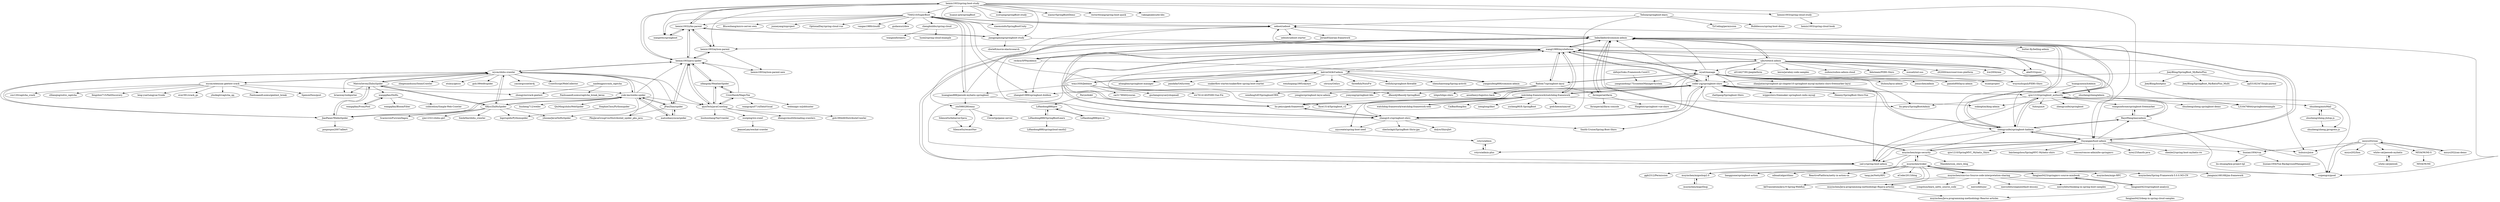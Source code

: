 digraph G {
"hemin1003/spring-boot-study" -> "hemin1003/yfax-parent"
"hemin1003/spring-boot-study" -> "hemin1003/aylson-parent"
"hemin1003/spring-boot-study" -> "hemin1003/java-spider"
"hemin1003/spring-boot-study" -> "huanzi-qch/springBoot" ["e"=1]
"hemin1003/spring-boot-study" -> "hemin1003/spring-cloud-study"
"hemin1003/spring-boot-study" -> "L316476844/springbootexample" ["e"=1]
"hemin1003/spring-boot-study" -> "xuwujing/springBoot-study" ["e"=1]
"hemin1003/spring-boot-study" -> "jiangjingming/springboot-study"
"hemin1003/spring-boot-study" -> "xiangwbs/springboot"
"hemin1003/spring-boot-study" -> "xiaomoinfo/SpringBootUnity" ["e"=1]
"hemin1003/spring-boot-study" -> "7040210/SuperBoot"
"hemin1003/spring-boot-study" -> "xiaour/SpringBootDemo" ["e"=1]
"hemin1003/spring-boot-study" -> "vector4wang/spring-boot-quick" ["e"=1]
"hemin1003/spring-boot-study" -> "vakinge/jeesuite-libs" ["e"=1]
"hemin1003/spring-boot-study" -> "ueboot/ueboot"
"wangl1989/mysiteforme" -> "babylikebird/common-admin"
"wangl1989/mysiteforme" -> "wyait/manage"
"wangl1989/mysiteforme" -> "Radom7/springboot-layui"
"wangl1989/mysiteforme" -> "watchdog-framework/watchdog-framework"
"wangl1989/mysiteforme" -> "cjbi/wetech-admin"
"wangl1989/mysiteforme" -> "coder-yqj/springboot-shiro"
"wangl1989/mysiteforme" -> "liu-peiyu/geek-framework"
"wangl1989/mysiteforme" -> "qzw1210/springboot_authority"
"wangl1989/mysiteforme" -> "reckcn/SPPanAdmin"
"wangl1989/mysiteforme" -> "zhengyunfei/springboot-hadmin"
"wangl1989/mysiteforme" -> "ueboot/ueboot"
"wangl1989/mysiteforme" -> "zhangyd-c/springboot-shiro"
"wangl1989/mysiteforme" -> "fuce1314/Springboot_v2" ["e"=1]
"wangl1989/mysiteforme" -> "aitangbao/springboot-manager" ["e"=1]
"wangl1989/mysiteforme" -> "zhangxd1989/springboot-dubbox" ["e"=1]
"muyinchen/simviso-Source-code-interpretation-sharing" -> "kkTranslation/Java-9-Spring-Webflux"
"muyinchen/simviso-Source-code-interpretation-sharing" -> "muyinchen/woker"
"muyinchen/simviso-Source-code-interpretation-sharing" -> "muyinchen/Java-programming-methodology-Rxjava-articles"
"muyinchen/simviso-Source-code-interpretation-sharing" -> "yongshun/learn_netty_source_code" ["e"=1]
"muyinchen/simviso-Source-code-interpretation-sharing" -> "mercyblitz/jsr" ["e"=1]
"muyinchen/simviso-Source-code-interpretation-sharing" -> "muyinchen/Java-programming-methodology-Reactor-articles"
"muyinchen/simviso-Source-code-interpretation-sharing" -> "mercyblitz/segmentfault-lessons" ["e"=1]
"muyinchen/simviso-Source-code-interpretation-sharing" -> "mercyblitz/thinking-in-spring-boot-samples" ["e"=1]
"StephinChou/Pythonspider" -> "bigstupidx/Pythonspider"
"coder-yqj/springboot-shiro" -> "zhangyd-c/springboot-shiro"
"coder-yqj/springboot-shiro" -> "qzw1210/springboot_authority"
"coder-yqj/springboot-shiro" -> "zhengyunfei/springboot-hadmin"
"coder-yqj/springboot-shiro" -> "liu-peiyu/geek-framework"
"coder-yqj/springboot-shiro" -> "wangl1989/mysiteforme"
"coder-yqj/springboot-shiro" -> "wyait/manage"
"coder-yqj/springboot-shiro" -> "watchdog-framework/watchdog-framework"
"coder-yqj/springboot-shiro" -> "Smith-Cruise/Spring-Boot-Shiro" ["e"=1]
"coder-yqj/springboot-shiro" -> "babylikebird/common-admin"
"coder-yqj/springboot-shiro" -> "rhettpang/Springboot-Shiro"
"coder-yqj/springboot-shiro" -> "wzjgn/shiro-freemaker-springboot-redis-mysql"
"coder-yqj/springboot-shiro" -> "zhangxd1989/springboot-dubbox" ["e"=1]
"coder-yqj/springboot-shiro" -> "iBase4J/iBase4J-SpringBoot" ["e"=1]
"coder-yqj/springboot-shiro" -> "liu-peiyu/SpringBootAdmin" ["e"=1]
"coder-yqj/springboot-shiro" -> "Heeexy/SpringBoot-Shiro-Vue" ["e"=1]
"liunian1004/vua" -> "liunian1004/Vue-BackgroundManagement"
"liunian1004/vua" -> "liu-zhuang/koa-project-tpl" ["e"=1]
"JoeyBling/SpringBoot_MyBatisPlus" -> "JoeyBling/bootplus"
"JoeyBling/SpringBoot_MyBatisPlus" -> "JoeyBling/SpringBoot_MyBatisPlus_Multi"
"JoeyBling/SpringBoot_MyBatisPlus" -> "coder-yqj/springboot-shiro"
"JoeyBling/SpringBoot_MyBatisPlus" -> "qq53182347/liugh-parent" ["e"=1]
"Radom7/springboot-layui" -> "wangl1989/mysiteforme"
"Radom7/springboot-layui" -> "wyait/manage"
"Radom7/springboot-layui" -> "yengjin/springboot-layui-admin"
"Radom7/springboot-layui" -> "yonyong/springboot-bbs" ["e"=1]
"Radom7/springboot-layui" -> "anselleeyy/logistics-back" ["e"=1]
"Radom7/springboot-layui" -> "lhrimperial/ifarm"
"Radom7/springboot-layui" -> "lzhpo/lzhpo-shiro" ["e"=1]
"Radom7/springboot-layui" -> "wenfengSAT/SpringbootCRM"
"huangjian888/jeeweb-mybatis-springboot" -> "7040210/SuperBoot"
"huangjian888/jeeweb-mybatis-springboot" -> "yin5980280/easy"
"huangjian888/jeeweb-mybatis-springboot" -> "zhangyd-c/springboot-shiro"
"huangjian888/jeeweb-mybatis-springboot" -> "ueboot/ueboot"
"kalvinGit/kvf-admin" -> "aitangbao/springboot-manager" ["e"=1]
"kalvinGit/kvf-admin" -> "snakerflow-starter/snakerflow-spring-boot-starter" ["e"=1]
"kalvinGit/kvf-admin" -> "weizhiqiang1995/skyeye" ["e"=1]
"kalvinGit/kvf-admin" -> "citrucn/OASys" ["e"=1]
"kalvinGit/kvf-admin" -> "threefish/NutzFw"
"kalvinGit/kvf-admin" -> "wangl1989/mysiteforme"
"kalvinGit/kvf-admin" -> "wellzhi/springboot-flowable" ["e"=1]
"kalvinGit/kvf-admin" -> "shenzhanwang/Spring-activiti" ["e"=1]
"kalvinGit/kvf-admin" -> "yangxiufeng666/common-admin"
"kalvinGit/kvf-admin" -> "pandafa/OASystem" ["e"=1]
"kalvinGit/kvf-admin" -> "wmz1930/Jeebase"
"yin5980280/easy" -> "Clovertjp/game-server"
"yin5980280/easy" -> "SilenceSu/behavior3java"
"yin5980280/easy" -> "SilenceSu/recastNav"
"wycm/zhihu-crawler" -> "brianway/webporter" ["e"=1]
"wycm/zhihu-crawler" -> "MatrixSeven/ZhihuSpider"
"wycm/zhihu-crawler" -> "zhegexiaohuozi/SeimiCrawler" ["e"=1]
"wycm/zhihu-crawler" -> "yuki-lau/weibo-spider"
"wycm/zhihu-crawler" -> "hemin1003/java-spider"
"wycm/zhihu-crawler" -> "KKys/ZhiHuSpider"
"wycm/zhihu-crawler" -> "JiaoPaner/WeiboSpider"
"wycm/zhihu-crawler" -> "xtuhcy/gecco" ["e"=1]
"wycm/zhihu-crawler" -> "gsh199449/spider" ["e"=1]
"wycm/zhihu-crawler" -> "qiyaTech/javaCrawling"
"wycm/zhihu-crawler" -> "yhisme/JavaZhiHuSpider"
"wycm/zhihu-crawler" -> "wycm/selenium-geetest-crack"
"wycm/zhihu-crawler" -> "JFanZhao/spider"
"wycm/zhihu-crawler" -> "yasserg/crawler4j" ["e"=1]
"wycm/zhihu-crawler" -> "CrawlScript/WebCollector" ["e"=1]
"micyo202/yan" -> "micyo202/yan-demo"
"micyo202/yan" -> "micyo202/lion" ["e"=1]
"micyo202/yan" -> "huhuics/joice" ["e"=1]
"micyo202/yan" -> "white-cat/jeeweb-mybatis"
"micyo202/yan" -> "cuipengcx/good"
"micyo202/yan" -> "MIYAOW/MI-S"
"micyo202/yan" -> "liunian1004/vua"
"wycm/selenium-geetest-crack" -> "FanhuaandLuomu/geetest_break" ["e"=1]
"wycm/selenium-geetest-crack" -> "zhongyiio/crack-geetest"
"wycm/selenium-geetest-crack" -> "SpenceZhou/gsxt"
"wycm/selenium-geetest-crack" -> "cos120/captcha_crack" ["e"=1]
"wycm/selenium-geetest-crack" -> "wycm/zhihu-crawler"
"wycm/selenium-geetest-crack" -> "clllanqing/solve_captcha"
"wycm/selenium-geetest-crack" -> "fengzhizi715/NetDiscovery" ["e"=1]
"wycm/selenium-geetest-crack" -> "leng-yue/Lengyue-Vcode" ["e"=1]
"wycm/selenium-geetest-crack" -> "ever391/crack_gs" ["e"=1]
"wycm/selenium-geetest-crack" -> "ybsdegit/captcha_qq"
"fangjian0423/springmvc-source-minibook" -> "fangjian0423/springboot-analysis"
"JiaoPaner/WeiboSpider" -> "yuki-lau/weibo-spider"
"JiaoPaner/WeiboSpider" -> "wycm/zhihu-crawler"
"JiaoPaner/WeiboSpider" -> "MatrixSeven/ZhihuSpider"
"JiaoPaner/WeiboSpider" -> "pospospos2007/albert"
"shuzheng/zhengAdmin" -> "shuzheng/autoMail"
"shuzheng/zhengAdmin" -> "shuzheng/zheng-springboot-demo"
"shuzheng/zhengAdmin" -> "oukingtim/king-admin" ["e"=1]
"muyinchen/woker" -> "muyinchen/simviso-Source-code-interpretation-sharing"
"muyinchen/woker" -> "muyinchen/migo-security"
"muyinchen/woker" -> "muyinchen/migoshop2.0"
"muyinchen/woker" -> "muyinchen/migo-RPC"
"muyinchen/woker" -> "muyinchen/Java-programming-methodology-Rxjava-articles"
"muyinchen/woker" -> "muyinchen/Spring-Framework-5.0.0.M3-CN"
"muyinchen/woker" -> "kkTranslation/Java-9-Spring-Webflux"
"muyinchen/woker" -> "jiangmin168168/jim-framework" ["e"=1]
"muyinchen/woker" -> "lianggzone/springboot-action" ["e"=1]
"muyinchen/woker" -> "fangjian0423/springmvc-source-minibook"
"muyinchen/woker" -> "nibnait/algorithms" ["e"=1]
"muyinchen/woker" -> "ReactivePlatform/netty-in-action-cn" ["e"=1]
"muyinchen/woker" -> "tang-jie/NettyRPC" ["e"=1]
"muyinchen/woker" -> "aCoder2013/blog" ["e"=1]
"muyinchen/migo-security" -> "babylikebird/common-admin"
"muyinchen/migo-security" -> "sail-y/spring-boot-admin"
"muyinchen/migo-security" -> "muyinchen/woker"
"muyinchen/migo-security" -> "muyinchen/migoshop2.0"
"muyinchen/migo-security" -> "Ouyangan/hunt-admin"
"muyinchen/migo-security" -> "Mandelo/ssm_shiro_blog" ["e"=1]
"muyinchen/migo-security" -> "zhengyunfei/springboot-hadmin"
"white-cat/jeeweb" -> "white-cat/jeeweb-mybatis"
"CrowHawk/MagicToe" -> "qiyaTech/javaCrawling"
"CrowHawk/MagicToe" -> "wangyapu0714/DataVisual" ["e"=1]
"CrowHawk/MagicToe" -> "zifangsky/WeatherSpider"
"CrowHawk/MagicToe" -> "webmagic-io/jobhunter" ["e"=1]
"CrowHawk/MagicToe" -> "hemin1003/java-spider"
"wmz1930/Jeebase" -> "kalvinGit/kvf-admin"
"wmz1930/Jeebase" -> "guchengwuyue/yshopmall" ["e"=1]
"wmz1930/Jeebase" -> "wx7614140/FEBS-Vue-Fix" ["e"=1]
"wmz1930/Jeebase" -> "cai3178940/youran"
"wmz1930/Jeebase" -> "huangjian888/jeeweb-mybatis-springboot"
"babylikebird/common-admin" -> "reckcn/SPPanAdmin"
"babylikebird/common-admin" -> "wangl1989/mysiteforme"
"babylikebird/common-admin" -> "zhengyunfei/springboot-hadmin"
"babylikebird/common-admin" -> "sail-y/spring-boot-admin"
"babylikebird/common-admin" -> "Ouyangan/hunt-admin"
"babylikebird/common-admin" -> "muyinchen/migo-security"
"babylikebird/common-admin" -> "qzw1210/springboot_authority"
"babylikebird/common-admin" -> "butter-fly/belling-admin"
"babylikebird/common-admin" -> "lhrimperial/ifarm"
"babylikebird/common-admin" -> "cjbi/wetech-admin"
"babylikebird/common-admin" -> "abel533/guns" ["e"=1]
"babylikebird/common-admin" -> "cuipengcx/good"
"babylikebird/common-admin" -> "rstyro/admin"
"babylikebird/common-admin" -> "hemin1003/aylson-parent"
"babylikebird/common-admin" -> "ueboot/ueboot"
"watchdog-framework/watchdog-framework" -> "watchdog-framework/watchdog-framework-web"
"watchdog-framework/watchdog-framework" -> "wangl1989/mysiteforme"
"watchdog-framework/watchdog-framework" -> "CaiBaoHong/biu" ["e"=1]
"watchdog-framework/watchdog-framework" -> "coder-yqj/springboot-shiro"
"watchdog-framework/watchdog-framework" -> "zzycreate/spring-boot-seed"
"watchdog-framework/watchdog-framework" -> "izenglong/ifast" ["e"=1]
"watchdog-framework/watchdog-framework" -> "liu-peiyu/geek-framework"
"watchdog-framework/watchdog-framework" -> "oukingtim/king-admin" ["e"=1]
"watchdog-framework/watchdog-framework" -> "zhangyd-c/springboot-shiro"
"watchdog-framework/watchdog-framework" -> "fuce1314/Springboot_v2" ["e"=1]
"watchdog-framework/watchdog-framework" -> "yzcheng90/X-SpringBoot" ["e"=1]
"watchdog-framework/watchdog-framework" -> "godcheese/nimrod"
"nanfengpo/crack_captcha" -> "FanhuaandLuomu/captcha_break_keras"
"nanfengpo/crack_captcha" -> "zhongyiio/crack-geetest"
"rstyro/admin-plus" -> "rstyro/admin"
"cjbi/wetech-admin" -> "wangl1989/mysiteforme"
"cjbi/wetech-admin" -> "babylikebird/common-admin"
"cjbi/wetech-admin" -> "sail-y/spring-boot-admin"
"cjbi/wetech-admin" -> "Ouyangan/hunt-admin"
"cjbi/wetech-admin" -> "u014427391/jeeplatform" ["e"=1]
"cjbi/wetech-admin" -> "wyait/manage"
"cjbi/wetech-admin" -> "lenve/javaboy-code-samples" ["e"=1]
"cjbi/wetech-admin" -> "zuihou/zuihou-admin-cloud" ["e"=1]
"cjbi/wetech-admin" -> "febsteam/FEBS-Shiro" ["e"=1]
"cjbi/wetech-admin" -> "wuyouzhuguli/FEBS-Shiro" ["e"=1]
"cjbi/wetech-admin" -> "abel533/guns" ["e"=1]
"cjbi/wetech-admin" -> "xuxueli/xxl-sso" ["e"=1]
"cjbi/wetech-admin" -> "zlt2000/microservices-platform" ["e"=1]
"cjbi/wetech-admin" -> "lcw2004/one" ["e"=1]
"cjbi/wetech-admin" -> "kalvinGit/kvf-admin"
"JFanZhao/spider" -> "matuobasyouca/spider"
"JFanZhao/spider" -> "yuki-lau/weibo-spider"
"JFanZhao/spider" -> "PkuJavaGroupCzz/Distributed_spider_pku_java"
"JFanZhao/spider" -> "hemin1003/java-spider"
"hemin1003/yfax-parent" -> "hemin1003/aylson-parent"
"hemin1003/yfax-parent" -> "hemin1003/spring-boot-study"
"hemin1003/yfax-parent" -> "hemin1003/java-spider"
"hemin1003/yfax-parent" -> "jiangjingming/springboot-study"
"hemin1003/yfax-parent" -> "xiangwbs/springboot"
"huangyaoxin/hAdmin" -> "qzw1210/springboot_authority"
"huangyaoxin/hAdmin" -> "zhengyunfei/springboot-hadmin"
"huangyaoxin/hAdmin" -> "shuzheng/zhengAdmin"
"wyait/manage" -> "wyait/project"
"wyait/manage" -> "wangl1989/mysiteforme"
"wyait/manage" -> "coder-yqj/springboot-shiro"
"wyait/manage" -> "Radom7/springboot-layui"
"wyait/manage" -> "yangxiaobing175/contentManagerSystem"
"wyait/manage" -> "sail-y/spring-boot-admin"
"wyait/manage" -> "zhaojiatao/springboot-zjt-chapter10-springboot-mysql-mybatis-shiro-freemarker-layui"
"wyait/manage" -> "babylikebird/common-admin"
"wyait/manage" -> "litzhou/layui-admin"
"wyait/manage" -> "zhangyd-c/springboot-shiro"
"wyait/manage" -> "jonsychen/admin" ["e"=1]
"wyait/manage" -> "wuyouzhuguli/FEBS-Shiro" ["e"=1]
"wyait/manage" -> "gameloft9/layui-admin"
"wyait/manage" -> "anselleeyy/logistics-back" ["e"=1]
"wyait/manage" -> "liu-peiyu/SpringBootAdmin" ["e"=1]
"reckcn/SPPanAdmin" -> "babylikebird/common-admin"
"reckcn/SPPanAdmin" -> "yangxiufeng666/common-admin"
"MatrixSeven/ZhihuSpider" -> "wycm/zhihu-crawler"
"MatrixSeven/ZhihuSpider" -> "JiaoPaner/WeiboSpider"
"MatrixSeven/ZhihuSpider" -> "wangqifan/ZhiHu"
"MatrixSeven/ZhihuSpider" -> "KKys/ZhiHuSpider"
"MatrixSeven/ZhihuSpider" -> "yuki-lau/weibo-spider"
"MatrixSeven/ZhihuSpider" -> "brianway/webporter" ["e"=1]
"yuki-lau/weibo-spider" -> "matuobasyouca/spider"
"yuki-lau/weibo-spider" -> "JFanZhao/spider"
"yuki-lau/weibo-spider" -> "JiaoPaner/WeiboSpider"
"yuki-lau/weibo-spider" -> "PkuJavaGroupCzz/Distributed_spider_pku_java"
"yuki-lau/weibo-spider" -> "KKys/ZhiHuSpider"
"yuki-lau/weibo-spider" -> "wycm/zhihu-crawler"
"yuki-lau/weibo-spider" -> "qiyaTech/javaCrawling"
"yuki-lau/weibo-spider" -> "liuzheng712/weibo" ["e"=1]
"yuki-lau/weibo-spider" -> "QiuMing/zhihuWebSpider"
"yuki-lau/weibo-spider" -> "hemin1003/java-spider"
"zifangsky/WeatherSpider" -> "hemin1003/java-spider"
"zifangsky/WeatherSpider" -> "qiyaTech/javaCrawling"
"zifangsky/WeatherSpider" -> "CrowHawk/MagicToe"
"qzw1210/springboot_authority" -> "zhengyunfei/springboot-hadmin"
"qzw1210/springboot_authority" -> "RayeWang/easyadmin"
"qzw1210/springboot_authority" -> "babylikebird/common-admin"
"qzw1210/springboot_authority" -> "coder-yqj/springboot-shiro"
"qzw1210/springboot_authority" -> "cuipengcx/good"
"qzw1210/springboot_authority" -> "liu-peiyu/SpringBootAdmin" ["e"=1]
"qzw1210/springboot_authority" -> "sail-y/spring-boot-admin"
"qzw1210/springboot_authority" -> "wangl1989/mysiteforme"
"qzw1210/springboot_authority" -> "L316476844/springbootexample" ["e"=1]
"qzw1210/springboot_authority" -> "fuhoujun/e" ["e"=1]
"qzw1210/springboot_authority" -> "zhengyunfei/springboot" ["e"=1]
"qzw1210/springboot_authority" -> "wangxinforme/springboot-freemarker"
"hemin1003/aylson-parent" -> "hemin1003/yfax-parent"
"hemin1003/aylson-parent" -> "hemin1003/aylson-parent-new"
"hemin1003/aylson-parent" -> "hemin1003/java-spider"
"hemin1003/java-spider" -> "hemin1003/aylson-parent"
"hemin1003/java-spider" -> "hemin1003/yfax-parent"
"hemin1003/java-spider" -> "qiyaTech/javaCrawling"
"hemin1003/java-spider" -> "JFanZhao/spider"
"hemin1003/java-spider" -> "hemin1003/spring-boot-study"
"hemin1003/java-spider" -> "zifangsky/WeatherSpider"
"hemin1003/java-spider" -> "wycm/zhihu-crawler"
"hemin1003/java-spider" -> "hemin1003/aylson-parent-new"
"qiyaTech/javaCrawling" -> "hemin1003/java-spider"
"qiyaTech/javaCrawling" -> "liushuishang/YayCrawler"
"qiyaTech/javaCrawling" -> "CrowHawk/MagicToe"
"qiyaTech/javaCrawling" -> "xuziping/wx-crawl"
"qiyaTech/javaCrawling" -> "zifangsky/WeatherSpider"
"qiyaTech/javaCrawling" -> "dhengyi/multithreading-crawlers" ["e"=1]
"qiyaTech/javaCrawling" -> "gsh199449/DistributeCrawler"
"lhrimperial/ifarm" -> "lhrimperial/ifarm-console"
"lhrimperial/ifarm" -> "babylikebird/common-admin"
"lhrimperial/ifarm" -> "Haigehit/springboot-vue-shiro"
"jiangjingming/springboot-study" -> "hemin1003/yfax-parent"
"jiangjingming/springboot-study" -> "cbwleft/movie-elasticsearch"
"jiangjingming/springboot-study" -> "huhuics/joice" ["e"=1]
"Ouyangan/hunt-admin" -> "babylikebird/common-admin"
"Ouyangan/hunt-admin" -> "zhengyunfei/springboot-hadmin"
"Ouyangan/hunt-admin" -> "liunian1004/vua"
"Ouyangan/hunt-admin" -> "RayeWang/easyadmin"
"Ouyangan/hunt-admin" -> "muyinchen/migo-security"
"Ouyangan/hunt-admin" -> "qzw1210/SpringMVC_Mybatis_Shiro" ["e"=1]
"Ouyangan/hunt-admin" -> "baichengzhou/SpringMVC-Mybatis-shiro" ["e"=1]
"Ouyangan/hunt-admin" -> "roncoo/roncoo-adminlte-springmvc" ["e"=1]
"Ouyangan/hunt-admin" -> "sail-y/spring-boot-admin"
"Ouyangan/hunt-admin" -> "huhuics/joice" ["e"=1]
"Ouyangan/hunt-admin" -> "hzwy23/hauth-java"
"Ouyangan/hunt-admin" -> "chenlei2/spring-boot-mybatis-rw" ["e"=1]
"Ouyangan/hunt-admin" -> "rstyro/admin-plus"
"ueboot/ueboot" -> "ueboot/ueboot-starter"
"ueboot/ueboot" -> "Jorian93/jorian-framework" ["e"=1]
"ueboot/ueboot" -> "yin5980280/easy"
"ueboot/ueboot" -> "babylikebird/common-admin"
"wangqifan/ZhiHu" -> "wangqifan/ProxyPool"
"wangqifan/ZhiHu" -> "wangqifan/BloomFilter"
"wangqifan/ZhiHu" -> "coldicelion/Simple-Web-Crawler" ["e"=1]
"zhangyd-c/springboot-shiro" -> "coder-yqj/springboot-shiro"
"zhangyd-c/springboot-shiro" -> "zzycreate/spring-boot-seed"
"zhangyd-c/springboot-shiro" -> "liu-peiyu/geek-framework"
"zhangyd-c/springboot-shiro" -> "wangl1989/mysiteforme"
"zhangyd-c/springboot-shiro" -> "sherlockgit/SpringBoot-Shrio-jpa"
"zhangyd-c/springboot-shiro" -> "dolyw/ShiroJwt" ["e"=1]
"zhangyd-c/springboot-shiro" -> "Smith-Cruise/Spring-Boot-Shiro" ["e"=1]
"LiHaodong888/SpringBootLearn" -> "LiHaodong888/springcloud-oauth2"
"LiHaodong888/SpringBootLearn" -> "LiHaodong888/pre"
"7040210/SuperBoot" -> "xiaomoinfo/SpringBootUnity" ["e"=1]
"7040210/SuperBoot" -> "chengbinbbs/spring-cloud"
"7040210/SuperBoot" -> "huangjian888/jeeweb-mybatis-springboot"
"7040210/SuperBoot" -> "ueboot/ueboot"
"7040210/SuperBoot" -> "Blucezhang/micro-server-own" ["e"=1]
"7040210/SuperBoot" -> "junneyang/xxproject" ["e"=1]
"7040210/SuperBoot" -> "OptionalDay/spring-cloud-vue" ["e"=1]
"7040210/SuperBoot" -> "xiangwbs/springboot"
"7040210/SuperBoot" -> "hemin1003/yfax-parent"
"7040210/SuperBoot" -> "jiangjingming/springboot-study"
"7040210/SuperBoot" -> "Ouyangan/hunt-admin"
"7040210/SuperBoot" -> "zhangxd1989/springboot-dubbox" ["e"=1]
"7040210/SuperBoot" -> "iBase4J/iBase4J-SpringBoot" ["e"=1]
"7040210/SuperBoot" -> "vangao1989/cloudE" ["e"=1]
"7040210/SuperBoot" -> "gudaoxuri/dew" ["e"=1]
"fangjian0423/springboot-analysis" -> "fangjian0423/springmvc-source-minibook"
"fangjian0423/springboot-analysis" -> "fangjian0423/deep-in-spring-cloud-samples"
"liu-peiyu/geek-framework" -> "coder-yqj/springboot-shiro"
"liu-peiyu/geek-framework" -> "wangl1989/mysiteforme"
"liu-peiyu/geek-framework" -> "zhangyd-c/springboot-shiro"
"SilenceSu/behavior3java" -> "SilenceSu/recastNav"
"LiHaodong888/pre" -> "LiHaodong888/pre-ui"
"LiHaodong888/pre" -> "LiHaodong888/SpringBootLearn"
"Tellsea/springboot-learn" -> "zhangyd-c/springboot-shiro"
"Tellsea/springboot-learn" -> "Bubblessss/spring-boot-demo"
"Tellsea/springboot-learn" -> "ueboot/ueboot"
"Tellsea/springboot-learn" -> "TyCoding/permission" ["e"=1]
"muyinchen/migoshop2.0" -> "muyinchen/migoShop"
"LiHaodong888/pre-ui" -> "LiHaodong888/pre"
"xiangwbs/springboot" -> "hemin1003/yfax-parent"
"RayeWang/easyadmin" -> "wangxinforme/springboot-freemarker"
"RayeWang/easyadmin" -> "zhengyunfei/springboot-hadmin"
"RayeWang/easyadmin" -> "qzw1210/springboot_authority"
"RayeWang/easyadmin" -> "cuipengcx/good"
"zhengyunfei/springboot-hadmin" -> "qzw1210/springboot_authority"
"zhengyunfei/springboot-hadmin" -> "babylikebird/common-admin"
"zhengyunfei/springboot-hadmin" -> "RayeWang/easyadmin"
"zhengyunfei/springboot-hadmin" -> "cuipengcx/good"
"zhengyunfei/springboot-hadmin" -> "coder-yqj/springboot-shiro"
"zhengyunfei/springboot-hadmin" -> "sail-y/spring-boot-admin"
"zhengyunfei/springboot-hadmin" -> "Ouyangan/hunt-admin"
"Perye/dokit" -> "liu-peiyu/geek-framework"
"Perye/dokit" -> "LiHaodong888/pre"
"KKys/ZhiHuSpider" -> "yuki-lau/weibo-spider"
"KKys/ZhiHuSpider" -> "wycm/zhihu-crawler"
"KKys/ZhiHuSpider" -> "bigstupidx/Pythonspider"
"KKys/ZhiHuSpider" -> "yhisme/JavaZhiHuSpider"
"KKys/ZhiHuSpider" -> "MatrixSeven/ZhihuSpider"
"KKys/ZhiHuSpider" -> "yjm12321/zhihu-girl" ["e"=1]
"KKys/ZhiHuSpider" -> "SmileXie/zhihu_crawler" ["e"=1]
"KKys/ZhiHuSpider" -> "ScarecrowFu/crawllagou" ["e"=1]
"KKys/ZhiHuSpider" -> "JiaoPaner/WeiboSpider"
"watchdog-framework/watchdog-framework-web" -> "watchdog-framework/watchdog-framework"
"muyinchen/migoShop" -> "muyinchen/migoshop2.0"
"MIYAOW/MI-S" -> "MIYAOW/MI"
"nbfujx/Goku.Framework.CoreUI" -> "yangxiaobing175/contentManagerSystem"
"rstyro/admin" -> "rstyro/admin-plus"
"sail-y/spring-boot-admin" -> "babylikebird/common-admin"
"sail-y/spring-boot-admin" -> "cuipengcx/good"
"sail-y/spring-boot-admin" -> "ggb2312/Permission"
"wangqifan/ProxyPool" -> "wangqifan/ZhiHu"
"wangxinforme/springboot-freemarker" -> "RayeWang/easyadmin"
"white-cat/jeeweb-mybatis" -> "white-cat/jeeweb"
"micyo202/yan-demo" -> "micyo202/yan"
"chengbinbbs/spring-cloud" -> "wangxinforme/sc"
"chengbinbbs/spring-cloud" -> "luoml/spring-cloud-example"
"hemin1003/spring-cloud-study" -> "hemin1003/spring-cloud-book"
"xuziping/wx-crawl" -> "JeanseLam/wechat-crawler"
"matuobasyouca/spider" -> "JFanZhao/spider"
"matuobasyouca/spider" -> "yuki-lau/weibo-spider"
"muyinchen/Java-programming-methodology-Rxjava-articles" -> "muyinchen/Java-programming-methodology-Reactor-articles"
"shuzheng/autoMail" -> "shuzheng/zheng.jtotop.js"
"shuzheng/autoMail" -> "shuzheng/zheng.jprogress.js"
"shuzheng/zheng.jtotop.js" -> "shuzheng/autoMail"
"shuzheng/zheng.jtotop.js" -> "shuzheng/zheng.jprogress.js"
"hemin1003/spring-boot-study" ["l"="0.88,17.013"]
"hemin1003/yfax-parent" ["l"="0.871,17.033"]
"hemin1003/aylson-parent" ["l"="0.879,17.051"]
"hemin1003/java-spider" ["l"="0.809,17.037"]
"huanzi-qch/springBoot" ["l"="7.089,18.034"]
"hemin1003/spring-cloud-study" ["l"="0.858,16.969"]
"L316476844/springbootexample" ["l"="6.919,18.305"]
"xuwujing/springBoot-study" ["l"="7.03,18.036"]
"jiangjingming/springboot-study" ["l"="0.902,17.042"]
"xiangwbs/springboot" ["l"="0.904,17.015"]
"xiaomoinfo/SpringBootUnity" ["l"="6.906,18.338"]
"7040210/SuperBoot" ["l"="0.943,17.013"]
"xiaour/SpringBootDemo" ["l"="6.986,18.192"]
"vector4wang/spring-boot-quick" ["l"="6.967,18.136"]
"vakinge/jeesuite-libs" ["l"="9.159,18.792"]
"ueboot/ueboot" ["l"="0.993,17.011"]
"wangl1989/mysiteforme" ["l"="1.081,17.016"]
"babylikebird/common-admin" ["l"="1.048,17.064"]
"wyait/manage" ["l"="1.116,17.043"]
"Radom7/springboot-layui" ["l"="1.081,17.042"]
"watchdog-framework/watchdog-framework" ["l"="1.126,16.982"]
"cjbi/wetech-admin" ["l"="1.058,17.038"]
"coder-yqj/springboot-shiro" ["l"="1.112,17.018"]
"liu-peiyu/geek-framework" ["l"="1.105,16.978"]
"qzw1210/springboot_authority" ["l"="1.092,17.066"]
"reckcn/SPPanAdmin" ["l"="1.042,17.019"]
"zhengyunfei/springboot-hadmin" ["l"="1.077,17.078"]
"zhangyd-c/springboot-shiro" ["l"="1.082,16.984"]
"fuce1314/Springboot_v2" ["l"="6.985,18.151"]
"aitangbao/springboot-manager" ["l"="-26.003,18.902"]
"zhangxd1989/springboot-dubbox" ["l"="6.876,18.341"]
"muyinchen/simviso-Source-code-interpretation-sharing" ["l"="1.081,17.267"]
"kkTranslation/Java-9-Spring-Webflux" ["l"="1.06,17.249"]
"muyinchen/woker" ["l"="1.085,17.23"]
"muyinchen/Java-programming-methodology-Rxjava-articles" ["l"="1.06,17.272"]
"yongshun/learn_netty_source_code" ["l"="5.38,19.764"]
"mercyblitz/jsr" ["l"="8.445,18.364"]
"muyinchen/Java-programming-methodology-Reactor-articles" ["l"="1.066,17.295"]
"mercyblitz/segmentfault-lessons" ["l"="8.42,18.364"]
"mercyblitz/thinking-in-spring-boot-samples" ["l"="8.432,18.385"]
"StephinChou/Pythonspider" ["l"="0.598,17.097"]
"bigstupidx/Pythonspider" ["l"="0.636,17.084"]
"Smith-Cruise/Spring-Boot-Shiro" ["l"="6.998,18.239"]
"rhettpang/Springboot-Shiro" ["l"="1.143,17.01"]
"wzjgn/shiro-freemaker-springboot-redis-mysql" ["l"="1.163,17"]
"iBase4J/iBase4J-SpringBoot" ["l"="-24.856,23.139"]
"liu-peiyu/SpringBootAdmin" ["l"="6.903,18.408"]
"Heeexy/SpringBoot-Shiro-Vue" ["l"="6.926,18.123"]
"liunian1004/vua" ["l"="1.148,17.151"]
"liunian1004/Vue-BackgroundManagement" ["l"="1.177,17.192"]
"liu-zhuang/koa-project-tpl" ["l"="9.795,19.405"]
"JoeyBling/SpringBoot_MyBatisPlus" ["l"="1.205,16.99"]
"JoeyBling/bootplus" ["l"="1.244,16.97"]
"JoeyBling/SpringBoot_MyBatisPlus_Multi" ["l"="1.234,16.995"]
"qq53182347/liugh-parent" ["l"="6.985,18.089"]
"yengjin/springboot-layui-admin" ["l"="1.07,17.06"]
"yonyong/springboot-bbs" ["l"="7.058,18.476"]
"anselleeyy/logistics-back" ["l"="0.628,17.985"]
"lhrimperial/ifarm" ["l"="1.018,17.057"]
"lzhpo/lzhpo-shiro" ["l"="12.115,-12.222"]
"wenfengSAT/SpringbootCRM" ["l"="1.033,17.036"]
"huangjian888/jeeweb-mybatis-springboot" ["l"="0.99,16.981"]
"yin5980280/easy" ["l"="0.963,16.96"]
"kalvinGit/kvf-admin" ["l"="1.053,16.96"]
"snakerflow-starter/snakerflow-spring-boot-starter" ["l"="7.223,20.528"]
"weizhiqiang1995/skyeye" ["l"="7.135,20.777"]
"citrucn/OASys" ["l"="0.98,17.714"]
"threefish/NutzFw" ["l"="1.066,16.912"]
"wellzhi/springboot-flowable" ["l"="7.184,20.516"]
"shenzhanwang/Spring-activiti" ["l"="7.265,20.558"]
"yangxiufeng666/common-admin" ["l"="1.041,16.986"]
"pandafa/OASystem" ["l"="0.972,17.741"]
"wmz1930/Jeebase" ["l"="1.027,16.926"]
"Clovertjp/game-server" ["l"="0.966,16.938"]
"SilenceSu/behavior3java" ["l"="0.95,16.927"]
"SilenceSu/recastNav" ["l"="0.946,16.944"]
"wycm/zhihu-crawler" ["l"="0.713,17.048"]
"brianway/webporter" ["l"="10.002,21.66"]
"MatrixSeven/ZhihuSpider" ["l"="0.693,17.091"]
"zhegexiaohuozi/SeimiCrawler" ["l"="8.525,17.62"]
"yuki-lau/weibo-spider" ["l"="0.734,17.056"]
"KKys/ZhiHuSpider" ["l"="0.688,17.068"]
"JiaoPaner/WeiboSpider" ["l"="0.717,17.086"]
"xtuhcy/gecco" ["l"="9.952,21.592"]
"gsh199449/spider" ["l"="9.968,21.669"]
"qiyaTech/javaCrawling" ["l"="0.775,17.023"]
"yhisme/JavaZhiHuSpider" ["l"="0.669,17.047"]
"wycm/selenium-geetest-crack" ["l"="0.649,17.014"]
"JFanZhao/spider" ["l"="0.763,17.047"]
"yasserg/crawler4j" ["l"="9.88,21.598"]
"CrawlScript/WebCollector" ["l"="9.938,21.571"]
"micyo202/yan" ["l"="1.2,17.148"]
"micyo202/yan-demo" ["l"="1.224,17.146"]
"micyo202/lion" ["l"="8.798,17.134"]
"huhuics/joice" ["l"="9.169,18.766"]
"white-cat/jeeweb-mybatis" ["l"="1.266,17.156"]
"cuipengcx/good" ["l"="1.11,17.103"]
"MIYAOW/MI-S" ["l"="1.235,17.187"]
"FanhuaandLuomu/geetest_break" ["l"="10.292,19.736"]
"zhongyiio/crack-geetest" ["l"="0.593,16.987"]
"SpenceZhou/gsxt" ["l"="0.65,16.987"]
"cos120/captcha_crack" ["l"="-18.476,-29.507"]
"clllanqing/solve_captcha" ["l"="0.627,16.986"]
"fengzhizi715/NetDiscovery" ["l"="7.386,21.219"]
"leng-yue/Lengyue-Vcode" ["l"="-35.101,-17.308"]
"ever391/crack_gs" ["l"="-18.468,-29.415"]
"ybsdegit/captcha_qq" ["l"="0.61,17.022"]
"fangjian0423/springmvc-source-minibook" ["l"="1.118,17.309"]
"fangjian0423/springboot-analysis" ["l"="1.132,17.345"]
"pospospos2007/albert" ["l"="0.716,17.13"]
"shuzheng/zhengAdmin" ["l"="0.987,17.208"]
"shuzheng/autoMail" ["l"="0.951,17.23"]
"shuzheng/zheng-springboot-demo" ["l"="0.978,17.249"]
"oukingtim/king-admin" ["l"="6.876,18.474"]
"muyinchen/migo-security" ["l"="1.069,17.135"]
"muyinchen/migoshop2.0" ["l"="1.085,17.189"]
"muyinchen/migo-RPC" ["l"="1.113,17.235"]
"muyinchen/Spring-Framework-5.0.0.M3-CN" ["l"="1.122,17.258"]
"jiangmin168168/jim-framework" ["l"="9.193,18.717"]
"lianggzone/springboot-action" ["l"="6.788,18.264"]
"nibnait/algorithms" ["l"="5.023,20.011"]
"ReactivePlatform/netty-in-action-cn" ["l"="5.343,19.769"]
"tang-jie/NettyRPC" ["l"="5.36,19.842"]
"aCoder2013/blog" ["l"="5.027,20.174"]
"sail-y/spring-boot-admin" ["l"="1.078,17.093"]
"Ouyangan/hunt-admin" ["l"="1.052,17.096"]
"Mandelo/ssm_shiro_blog" ["l"="0.441,17.916"]
"white-cat/jeeweb" ["l"="1.296,17.161"]
"CrowHawk/MagicToe" ["l"="0.808,17.011"]
"wangyapu0714/DataVisual" ["l"="9.837,-11.662"]
"zifangsky/WeatherSpider" ["l"="0.791,17.001"]
"webmagic-io/jobhunter" ["l"="8.441,17.881"]
"guchengwuyue/yshopmall" ["l"="12.138,-12.338"]
"wx7614140/FEBS-Vue-Fix" ["l"="7.108,18.151"]
"cai3178940/youran" ["l"="1.025,16.883"]
"butter-fly/belling-admin" ["l"="1.009,17.079"]
"abel533/guns" ["l"="10.075,21.346"]
"rstyro/admin" ["l"="1.009,17.1"]
"watchdog-framework/watchdog-framework-web" ["l"="1.155,16.968"]
"CaiBaoHong/biu" ["l"="6.953,18.224"]
"zzycreate/spring-boot-seed" ["l"="1.117,16.946"]
"izenglong/ifast" ["l"="6.902,18.564"]
"yzcheng90/X-SpringBoot" ["l"="6.969,18.169"]
"godcheese/nimrod" ["l"="1.163,16.942"]
"nanfengpo/crack_captcha" ["l"="0.555,16.972"]
"FanhuaandLuomu/captcha_break_keras" ["l"="0.53,16.96"]
"rstyro/admin-plus" ["l"="1.006,17.12"]
"u014427391/jeeplatform" ["l"="7.213,20.681"]
"lenve/javaboy-code-samples" ["l"="7.084,17.953"]
"zuihou/zuihou-admin-cloud" ["l"="6.942,18.1"]
"febsteam/FEBS-Shiro" ["l"="7.045,18.13"]
"wuyouzhuguli/FEBS-Shiro" ["l"="6.867,18.118"]
"xuxueli/xxl-sso" ["l"="8.606,19.225"]
"zlt2000/microservices-platform" ["l"="6.938,18.046"]
"lcw2004/one" ["l"="6.867,18.447"]
"matuobasyouca/spider" ["l"="0.745,17.036"]
"PkuJavaGroupCzz/Distributed_spider_pku_java" ["l"="0.733,17.016"]
"huangyaoxin/hAdmin" ["l"="1.04,17.144"]
"wyait/project" ["l"="1.145,17.055"]
"yangxiaobing175/contentManagerSystem" ["l"="1.183,17.055"]
"zhaojiatao/springboot-zjt-chapter10-springboot-mysql-mybatis-shiro-freemarker-layui" ["l"="1.176,17.032"]
"litzhou/layui-admin" ["l"="1.152,17.034"]
"jonsychen/admin" ["l"="6.927,18.431"]
"gameloft9/layui-admin" ["l"="1.164,17.073"]
"wangqifan/ZhiHu" ["l"="0.658,17.135"]
"liuzheng712/weibo" ["l"="16.298,5.525"]
"QiuMing/zhihuWebSpider" ["l"="0.704,17.019"]
"RayeWang/easyadmin" ["l"="1.1,17.091"]
"fuhoujun/e" ["l"="6.864,18.427"]
"zhengyunfei/springboot" ["l"="6.942,18.512"]
"wangxinforme/springboot-freemarker" ["l"="1.128,17.091"]
"hemin1003/aylson-parent-new" ["l"="0.842,17.052"]
"liushuishang/YayCrawler" ["l"="0.788,17.071"]
"xuziping/wx-crawl" ["l"="0.749,16.988"]
"dhengyi/multithreading-crawlers" ["l"="7.457,21.123"]
"gsh199449/DistributeCrawler" ["l"="0.768,16.978"]
"lhrimperial/ifarm-console" ["l"="0.994,17.052"]
"Haigehit/springboot-vue-shiro" ["l"="0.985,17.069"]
"cbwleft/movie-elasticsearch" ["l"="0.899,17.079"]
"qzw1210/SpringMVC_Mybatis_Shiro" ["l"="0.422,17.916"]
"baichengzhou/SpringMVC-Mybatis-shiro" ["l"="10.161,21.279"]
"roncoo/roncoo-adminlte-springmvc" ["l"="-27.26,-43.567"]
"hzwy23/hauth-java" ["l"="1.031,17.119"]
"chenlei2/spring-boot-mybatis-rw" ["l"="9.196,18.764"]
"ueboot/ueboot-starter" ["l"="0.971,17.027"]
"Jorian93/jorian-framework" ["l"="-26.18,18.113"]
"wangqifan/ProxyPool" ["l"="0.646,17.158"]
"wangqifan/BloomFilter" ["l"="0.637,17.141"]
"coldicelion/Simple-Web-Crawler" ["l"="22.761,19.543"]
"sherlockgit/SpringBoot-Shrio-jpa" ["l"="1.088,16.94"]
"dolyw/ShiroJwt" ["l"="7.106,18.273"]
"LiHaodong888/SpringBootLearn" ["l"="1.201,16.808"]
"LiHaodong888/springcloud-oauth2" ["l"="1.215,16.786"]
"LiHaodong888/pre" ["l"="1.191,16.84"]
"chengbinbbs/spring-cloud" ["l"="0.908,16.944"]
"Blucezhang/micro-server-own" ["l"="6.791,18.572"]
"junneyang/xxproject" ["l"="6.783,18.446"]
"OptionalDay/spring-cloud-vue" ["l"="6.808,18.403"]
"vangao1989/cloudE" ["l"="6.788,18.427"]
"gudaoxuri/dew" ["l"="1.376,16.507"]
"fangjian0423/deep-in-spring-cloud-samples" ["l"="1.143,17.377"]
"LiHaodong888/pre-ui" ["l"="1.213,16.839"]
"Tellsea/springboot-learn" ["l"="1.017,16.961"]
"Bubblessss/spring-boot-demo" ["l"="0.995,16.922"]
"TyCoding/permission" ["l"="7.117,18.301"]
"muyinchen/migoShop" ["l"="1.106,17.198"]
"Perye/dokit" ["l"="1.156,16.894"]
"yjm12321/zhihu-girl" ["l"="16.397,5.41"]
"SmileXie/zhihu_crawler" ["l"="16.305,5.457"]
"ScarecrowFu/crawllagou" ["l"="16.37,5.393"]
"MIYAOW/MI" ["l"="1.258,17.21"]
"nbfujx/Goku.Framework.CoreUI" ["l"="1.223,17.06"]
"ggb2312/Permission" ["l"="1.101,17.132"]
"wangxinforme/sc" ["l"="0.88,16.914"]
"luoml/spring-cloud-example" ["l"="0.907,16.904"]
"hemin1003/spring-cloud-book" ["l"="0.846,16.947"]
"JeanseLam/wechat-crawler" ["l"="0.737,16.969"]
"shuzheng/zheng.jtotop.js" ["l"="0.941,17.247"]
"shuzheng/zheng.jprogress.js" ["l"="0.928,17.238"]
}